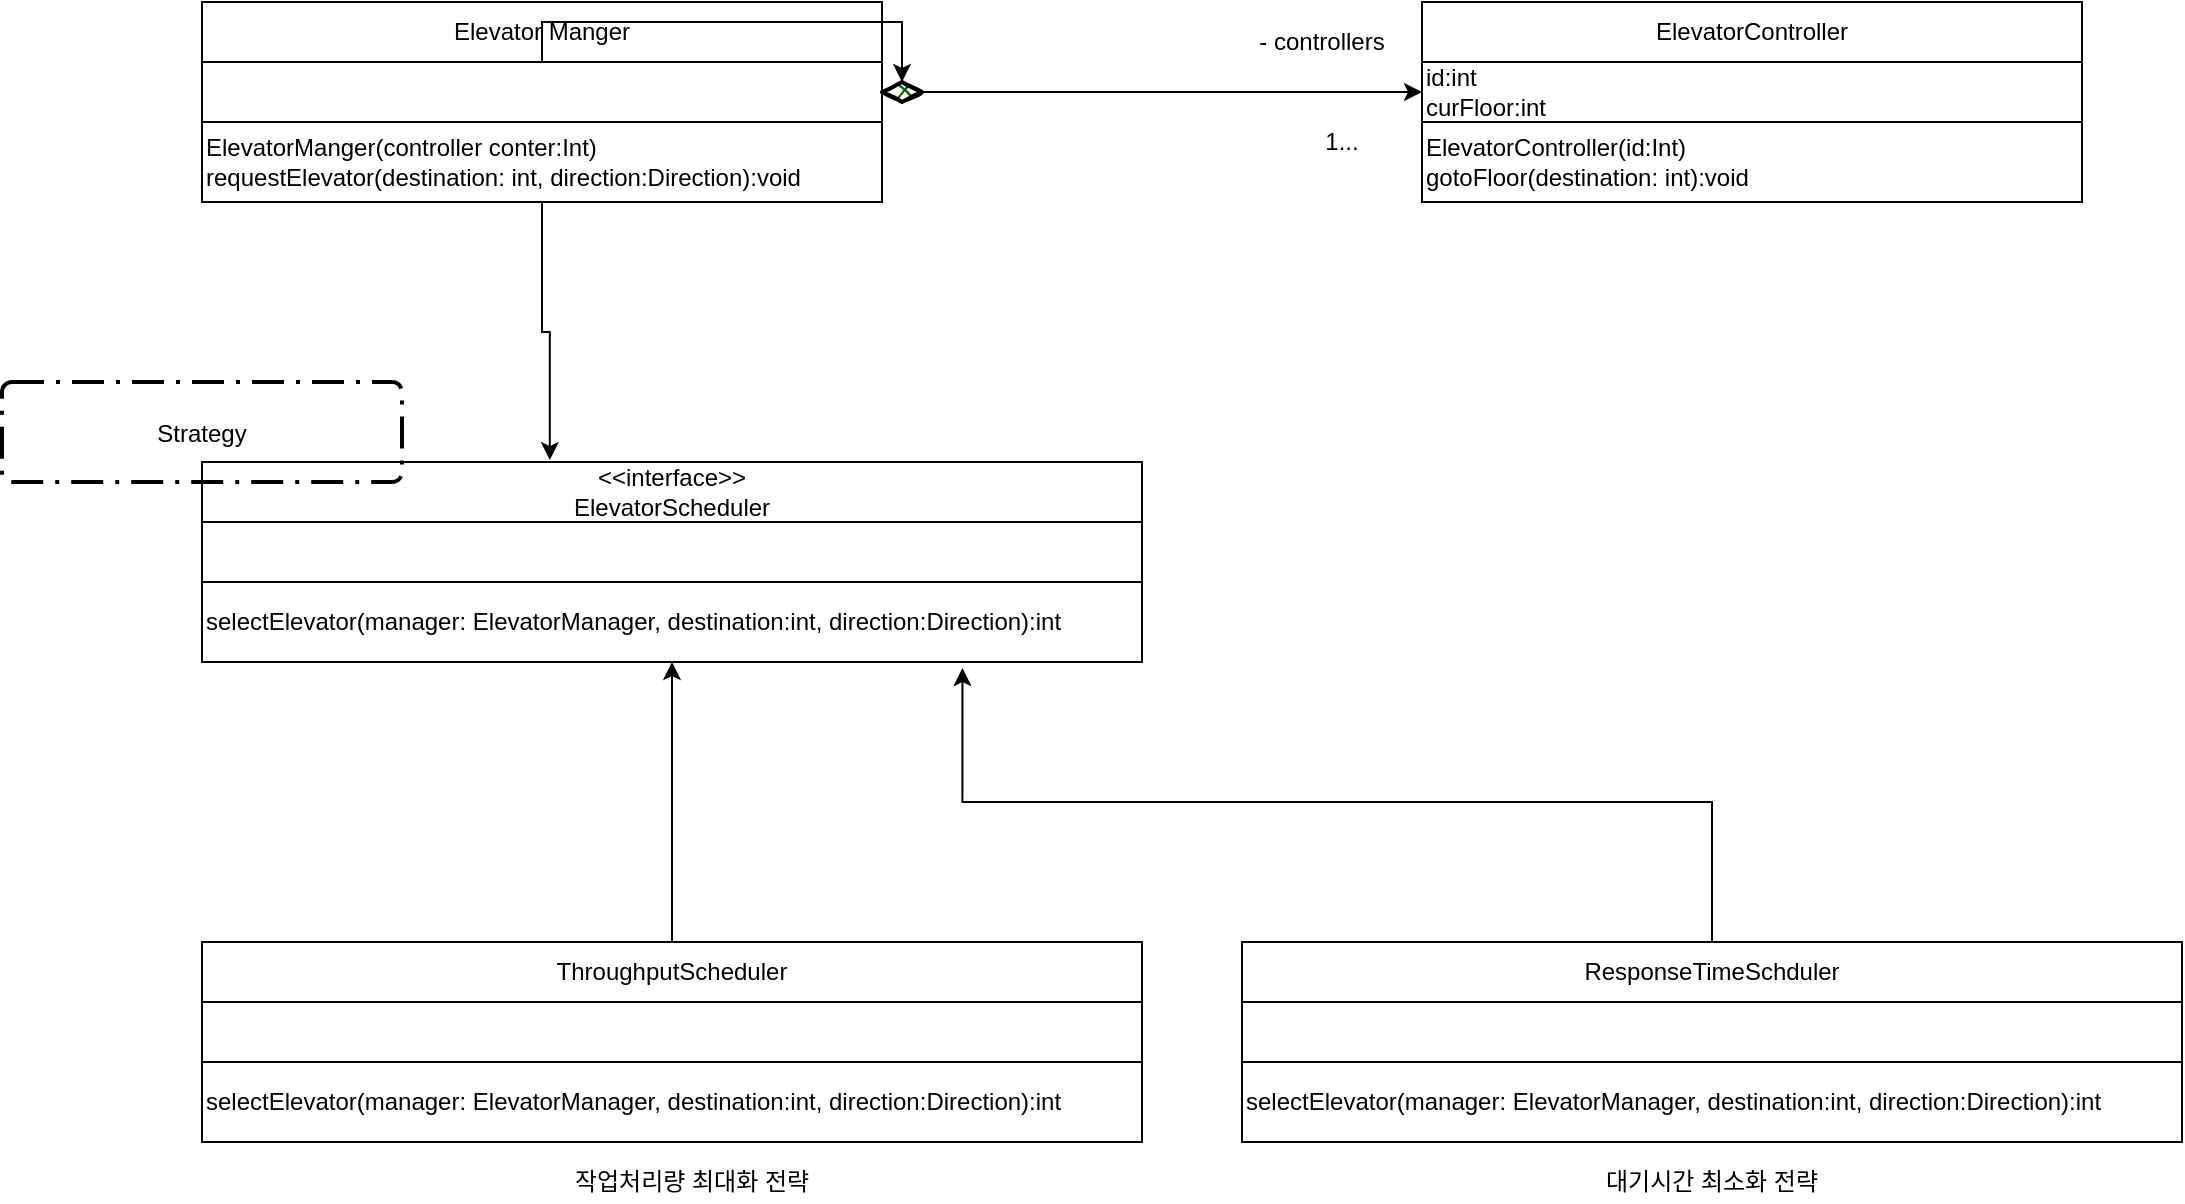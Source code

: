 <mxfile version="14.4.5" type="github">
  <diagram id="6T9eGF71wkgtFz_kcDLE" name="Page-1">
    <mxGraphModel dx="1422" dy="791" grid="1" gridSize="10" guides="1" tooltips="1" connect="1" arrows="1" fold="1" page="1" pageScale="1" pageWidth="827" pageHeight="1169" math="0" shadow="0">
      <root>
        <mxCell id="0" />
        <mxCell id="1" parent="0" />
        <mxCell id="r351MGJim_kMG_XgxbtN-1" value="Elevator Manger" style="rounded=0;whiteSpace=wrap;html=1;align=center;" vertex="1" parent="1">
          <mxGeometry x="130" y="110" width="340" height="30" as="geometry" />
        </mxCell>
        <mxCell id="r351MGJim_kMG_XgxbtN-20" style="edgeStyle=orthogonalEdgeStyle;rounded=0;orthogonalLoop=1;jettySize=auto;html=1;" edge="1" parent="1" source="r351MGJim_kMG_XgxbtN-21" target="r351MGJim_kMG_XgxbtN-6">
          <mxGeometry relative="1" as="geometry" />
        </mxCell>
        <mxCell id="r351MGJim_kMG_XgxbtN-2" value="" style="rounded=0;whiteSpace=wrap;html=1;align=left;" vertex="1" parent="1">
          <mxGeometry x="130" y="140" width="340" height="30" as="geometry" />
        </mxCell>
        <mxCell id="r351MGJim_kMG_XgxbtN-19" style="edgeStyle=orthogonalEdgeStyle;rounded=0;orthogonalLoop=1;jettySize=auto;html=1;entryX=0.37;entryY=-0.033;entryDx=0;entryDy=0;entryPerimeter=0;" edge="1" parent="1" source="r351MGJim_kMG_XgxbtN-3" target="r351MGJim_kMG_XgxbtN-8">
          <mxGeometry relative="1" as="geometry">
            <Array as="points">
              <mxPoint x="300" y="275" />
              <mxPoint x="304" y="275" />
            </Array>
          </mxGeometry>
        </mxCell>
        <mxCell id="r351MGJim_kMG_XgxbtN-3" value="&lt;div&gt;ElevatorManger(controller conter:Int)&lt;/div&gt;&lt;div&gt;requestElevator(destination: int, direction:Direction):void&lt;br&gt;&lt;/div&gt;" style="rounded=0;whiteSpace=wrap;html=1;align=left;" vertex="1" parent="1">
          <mxGeometry x="130" y="170" width="340" height="40" as="geometry" />
        </mxCell>
        <mxCell id="r351MGJim_kMG_XgxbtN-5" value="ElevatorController" style="rounded=0;whiteSpace=wrap;html=1;align=center;" vertex="1" parent="1">
          <mxGeometry x="740" y="110" width="330" height="30" as="geometry" />
        </mxCell>
        <mxCell id="r351MGJim_kMG_XgxbtN-6" value="&lt;div&gt;id:int&lt;/div&gt;&lt;div&gt;curFloor:int&lt;br&gt;&lt;/div&gt;" style="rounded=0;whiteSpace=wrap;html=1;align=left;" vertex="1" parent="1">
          <mxGeometry x="740" y="140" width="330" height="30" as="geometry" />
        </mxCell>
        <mxCell id="r351MGJim_kMG_XgxbtN-7" value="&lt;div&gt;ElevatorController(id:Int)&lt;/div&gt;&lt;div&gt;gotoFloor(destination: int):void&lt;br&gt;&lt;/div&gt;" style="rounded=0;whiteSpace=wrap;html=1;align=left;" vertex="1" parent="1">
          <mxGeometry x="740" y="170" width="330" height="40" as="geometry" />
        </mxCell>
        <mxCell id="r351MGJim_kMG_XgxbtN-8" value="&lt;div&gt;&amp;lt;&amp;lt;interface&amp;gt;&amp;gt;&lt;br&gt;&lt;/div&gt;&lt;div&gt;ElevatorScheduler&lt;/div&gt;" style="rounded=0;whiteSpace=wrap;html=1;align=center;" vertex="1" parent="1">
          <mxGeometry x="130" y="340" width="470" height="30" as="geometry" />
        </mxCell>
        <mxCell id="r351MGJim_kMG_XgxbtN-9" value="" style="rounded=0;whiteSpace=wrap;html=1;align=left;" vertex="1" parent="1">
          <mxGeometry x="130" y="370" width="470" height="30" as="geometry" />
        </mxCell>
        <mxCell id="r351MGJim_kMG_XgxbtN-10" value="selectElevator(manager: ElevatorManager, destination:int, direction:Direction):int" style="rounded=0;whiteSpace=wrap;html=1;align=left;" vertex="1" parent="1">
          <mxGeometry x="130" y="400" width="470" height="40" as="geometry" />
        </mxCell>
        <mxCell id="r351MGJim_kMG_XgxbtN-17" style="edgeStyle=orthogonalEdgeStyle;rounded=0;orthogonalLoop=1;jettySize=auto;html=1;entryX=0.5;entryY=1;entryDx=0;entryDy=0;" edge="1" parent="1" source="r351MGJim_kMG_XgxbtN-11" target="r351MGJim_kMG_XgxbtN-10">
          <mxGeometry relative="1" as="geometry" />
        </mxCell>
        <mxCell id="r351MGJim_kMG_XgxbtN-11" value="&lt;div&gt;ThroughputScheduler&lt;br&gt;&lt;/div&gt;" style="rounded=0;whiteSpace=wrap;html=1;align=center;" vertex="1" parent="1">
          <mxGeometry x="130" y="580" width="470" height="30" as="geometry" />
        </mxCell>
        <mxCell id="r351MGJim_kMG_XgxbtN-12" value="" style="rounded=0;whiteSpace=wrap;html=1;align=left;" vertex="1" parent="1">
          <mxGeometry x="130" y="610" width="470" height="30" as="geometry" />
        </mxCell>
        <mxCell id="r351MGJim_kMG_XgxbtN-13" value="selectElevator(manager: ElevatorManager, destination:int, direction:Direction):int" style="rounded=0;whiteSpace=wrap;html=1;align=left;" vertex="1" parent="1">
          <mxGeometry x="130" y="640" width="470" height="40" as="geometry" />
        </mxCell>
        <mxCell id="r351MGJim_kMG_XgxbtN-18" style="edgeStyle=orthogonalEdgeStyle;rounded=0;orthogonalLoop=1;jettySize=auto;html=1;entryX=0.809;entryY=1.075;entryDx=0;entryDy=0;entryPerimeter=0;" edge="1" parent="1" source="r351MGJim_kMG_XgxbtN-14" target="r351MGJim_kMG_XgxbtN-10">
          <mxGeometry relative="1" as="geometry">
            <Array as="points">
              <mxPoint x="885" y="510" />
              <mxPoint x="510" y="510" />
            </Array>
          </mxGeometry>
        </mxCell>
        <mxCell id="r351MGJim_kMG_XgxbtN-14" value="&lt;div&gt;ResponseTimeSchduler&lt;/div&gt;" style="rounded=0;whiteSpace=wrap;html=1;align=center;" vertex="1" parent="1">
          <mxGeometry x="650" y="580" width="470" height="30" as="geometry" />
        </mxCell>
        <mxCell id="r351MGJim_kMG_XgxbtN-15" value="" style="rounded=0;whiteSpace=wrap;html=1;align=left;" vertex="1" parent="1">
          <mxGeometry x="650" y="610" width="470" height="30" as="geometry" />
        </mxCell>
        <mxCell id="r351MGJim_kMG_XgxbtN-16" value="selectElevator(manager: ElevatorManager, destination:int, direction:Direction):int" style="rounded=0;whiteSpace=wrap;html=1;align=left;" vertex="1" parent="1">
          <mxGeometry x="650" y="640" width="470" height="40" as="geometry" />
        </mxCell>
        <mxCell id="r351MGJim_kMG_XgxbtN-21" value="" style="rhombus;whiteSpace=wrap;html=1;strokeWidth=2;fillWeight=-1;hachureGap=8;fillStyle=cross-hatch;fillColor=#006600;sketch=1;align=left;" vertex="1" parent="1">
          <mxGeometry x="470" y="150" width="20" height="10" as="geometry" />
        </mxCell>
        <mxCell id="r351MGJim_kMG_XgxbtN-22" style="edgeStyle=orthogonalEdgeStyle;rounded=0;orthogonalLoop=1;jettySize=auto;html=1;" edge="1" parent="1" source="r351MGJim_kMG_XgxbtN-2" target="r351MGJim_kMG_XgxbtN-21">
          <mxGeometry relative="1" as="geometry">
            <mxPoint x="470" y="155" as="sourcePoint" />
            <mxPoint x="740" y="155" as="targetPoint" />
          </mxGeometry>
        </mxCell>
        <mxCell id="r351MGJim_kMG_XgxbtN-23" value="- controllers" style="text;html=1;strokeColor=none;fillColor=none;align=center;verticalAlign=middle;whiteSpace=wrap;rounded=0;" vertex="1" parent="1">
          <mxGeometry x="650" y="120" width="80" height="20" as="geometry" />
        </mxCell>
        <mxCell id="r351MGJim_kMG_XgxbtN-24" value="1..." style="text;html=1;strokeColor=none;fillColor=none;align=center;verticalAlign=middle;whiteSpace=wrap;rounded=0;" vertex="1" parent="1">
          <mxGeometry x="680" y="170" width="40" height="20" as="geometry" />
        </mxCell>
        <mxCell id="r351MGJim_kMG_XgxbtN-25" value="Strategy" style="rounded=1;arcSize=10;dashed=1;strokeColor=#000000;fillColor=none;gradientColor=none;dashPattern=8 3 1 3;strokeWidth=2;align=center;" vertex="1" parent="1">
          <mxGeometry x="30" y="300" width="200" height="50" as="geometry" />
        </mxCell>
        <mxCell id="r351MGJim_kMG_XgxbtN-26" value="작업처리량 최대화 전략" style="text;html=1;strokeColor=none;fillColor=none;align=center;verticalAlign=middle;whiteSpace=wrap;rounded=0;" vertex="1" parent="1">
          <mxGeometry x="260" y="690" width="230" height="20" as="geometry" />
        </mxCell>
        <mxCell id="r351MGJim_kMG_XgxbtN-27" value="대기시간 최소화 전략" style="text;html=1;strokeColor=none;fillColor=none;align=center;verticalAlign=middle;whiteSpace=wrap;rounded=0;" vertex="1" parent="1">
          <mxGeometry x="770" y="690" width="230" height="20" as="geometry" />
        </mxCell>
      </root>
    </mxGraphModel>
  </diagram>
</mxfile>

